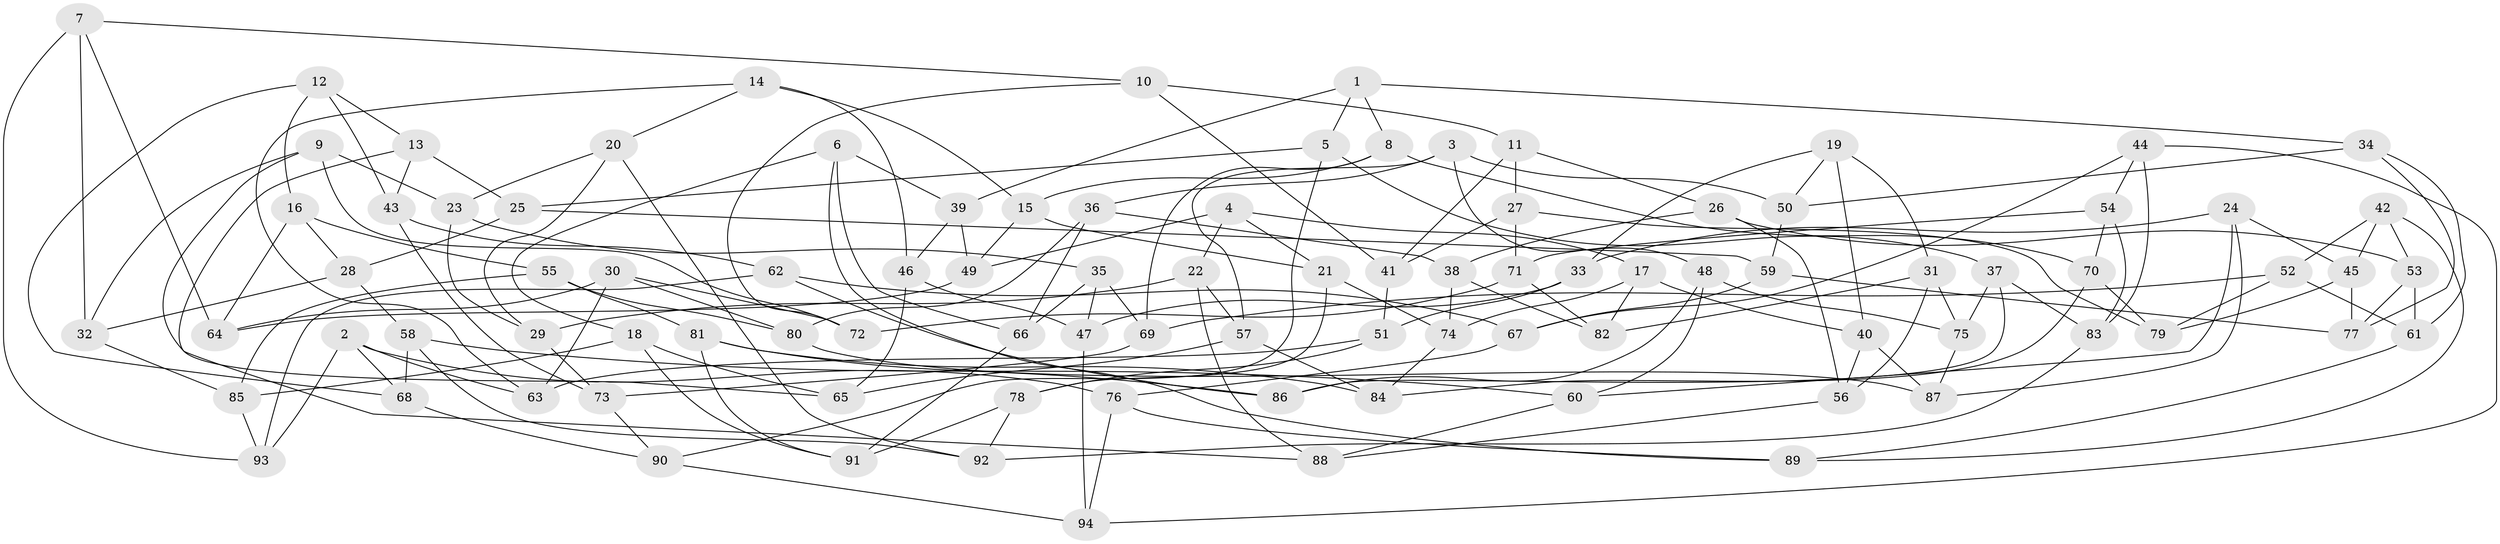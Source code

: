// Generated by graph-tools (version 1.1) at 2025/26/03/09/25 03:26:58]
// undirected, 94 vertices, 188 edges
graph export_dot {
graph [start="1"]
  node [color=gray90,style=filled];
  1;
  2;
  3;
  4;
  5;
  6;
  7;
  8;
  9;
  10;
  11;
  12;
  13;
  14;
  15;
  16;
  17;
  18;
  19;
  20;
  21;
  22;
  23;
  24;
  25;
  26;
  27;
  28;
  29;
  30;
  31;
  32;
  33;
  34;
  35;
  36;
  37;
  38;
  39;
  40;
  41;
  42;
  43;
  44;
  45;
  46;
  47;
  48;
  49;
  50;
  51;
  52;
  53;
  54;
  55;
  56;
  57;
  58;
  59;
  60;
  61;
  62;
  63;
  64;
  65;
  66;
  67;
  68;
  69;
  70;
  71;
  72;
  73;
  74;
  75;
  76;
  77;
  78;
  79;
  80;
  81;
  82;
  83;
  84;
  85;
  86;
  87;
  88;
  89;
  90;
  91;
  92;
  93;
  94;
  1 -- 34;
  1 -- 5;
  1 -- 39;
  1 -- 8;
  2 -- 63;
  2 -- 93;
  2 -- 68;
  2 -- 76;
  3 -- 36;
  3 -- 50;
  3 -- 48;
  3 -- 57;
  4 -- 17;
  4 -- 21;
  4 -- 49;
  4 -- 22;
  5 -- 90;
  5 -- 25;
  5 -- 37;
  6 -- 89;
  6 -- 18;
  6 -- 66;
  6 -- 39;
  7 -- 32;
  7 -- 64;
  7 -- 93;
  7 -- 10;
  8 -- 70;
  8 -- 15;
  8 -- 69;
  9 -- 65;
  9 -- 23;
  9 -- 72;
  9 -- 32;
  10 -- 11;
  10 -- 72;
  10 -- 41;
  11 -- 26;
  11 -- 41;
  11 -- 27;
  12 -- 43;
  12 -- 13;
  12 -- 16;
  12 -- 68;
  13 -- 25;
  13 -- 88;
  13 -- 43;
  14 -- 46;
  14 -- 15;
  14 -- 20;
  14 -- 63;
  15 -- 49;
  15 -- 21;
  16 -- 55;
  16 -- 64;
  16 -- 28;
  17 -- 82;
  17 -- 74;
  17 -- 40;
  18 -- 85;
  18 -- 65;
  18 -- 91;
  19 -- 40;
  19 -- 50;
  19 -- 33;
  19 -- 31;
  20 -- 29;
  20 -- 92;
  20 -- 23;
  21 -- 78;
  21 -- 74;
  22 -- 29;
  22 -- 88;
  22 -- 57;
  23 -- 35;
  23 -- 29;
  24 -- 87;
  24 -- 33;
  24 -- 45;
  24 -- 60;
  25 -- 28;
  25 -- 59;
  26 -- 56;
  26 -- 38;
  26 -- 53;
  27 -- 41;
  27 -- 79;
  27 -- 71;
  28 -- 58;
  28 -- 32;
  29 -- 73;
  30 -- 80;
  30 -- 72;
  30 -- 63;
  30 -- 64;
  31 -- 82;
  31 -- 56;
  31 -- 75;
  32 -- 85;
  33 -- 51;
  33 -- 47;
  34 -- 77;
  34 -- 50;
  34 -- 61;
  35 -- 66;
  35 -- 69;
  35 -- 47;
  36 -- 80;
  36 -- 38;
  36 -- 66;
  37 -- 75;
  37 -- 86;
  37 -- 83;
  38 -- 74;
  38 -- 82;
  39 -- 46;
  39 -- 49;
  40 -- 87;
  40 -- 56;
  41 -- 51;
  42 -- 89;
  42 -- 52;
  42 -- 53;
  42 -- 45;
  43 -- 73;
  43 -- 62;
  44 -- 54;
  44 -- 67;
  44 -- 83;
  44 -- 94;
  45 -- 77;
  45 -- 79;
  46 -- 47;
  46 -- 65;
  47 -- 94;
  48 -- 86;
  48 -- 60;
  48 -- 75;
  49 -- 64;
  50 -- 59;
  51 -- 78;
  51 -- 63;
  52 -- 61;
  52 -- 69;
  52 -- 79;
  53 -- 77;
  53 -- 61;
  54 -- 83;
  54 -- 71;
  54 -- 70;
  55 -- 85;
  55 -- 80;
  55 -- 81;
  56 -- 88;
  57 -- 84;
  57 -- 65;
  58 -- 60;
  58 -- 68;
  58 -- 92;
  59 -- 67;
  59 -- 77;
  60 -- 88;
  61 -- 89;
  62 -- 86;
  62 -- 93;
  62 -- 67;
  66 -- 91;
  67 -- 76;
  68 -- 90;
  69 -- 73;
  70 -- 79;
  70 -- 84;
  71 -- 72;
  71 -- 82;
  73 -- 90;
  74 -- 84;
  75 -- 87;
  76 -- 94;
  76 -- 89;
  78 -- 91;
  78 -- 92;
  80 -- 87;
  81 -- 91;
  81 -- 86;
  81 -- 84;
  83 -- 92;
  85 -- 93;
  90 -- 94;
}

